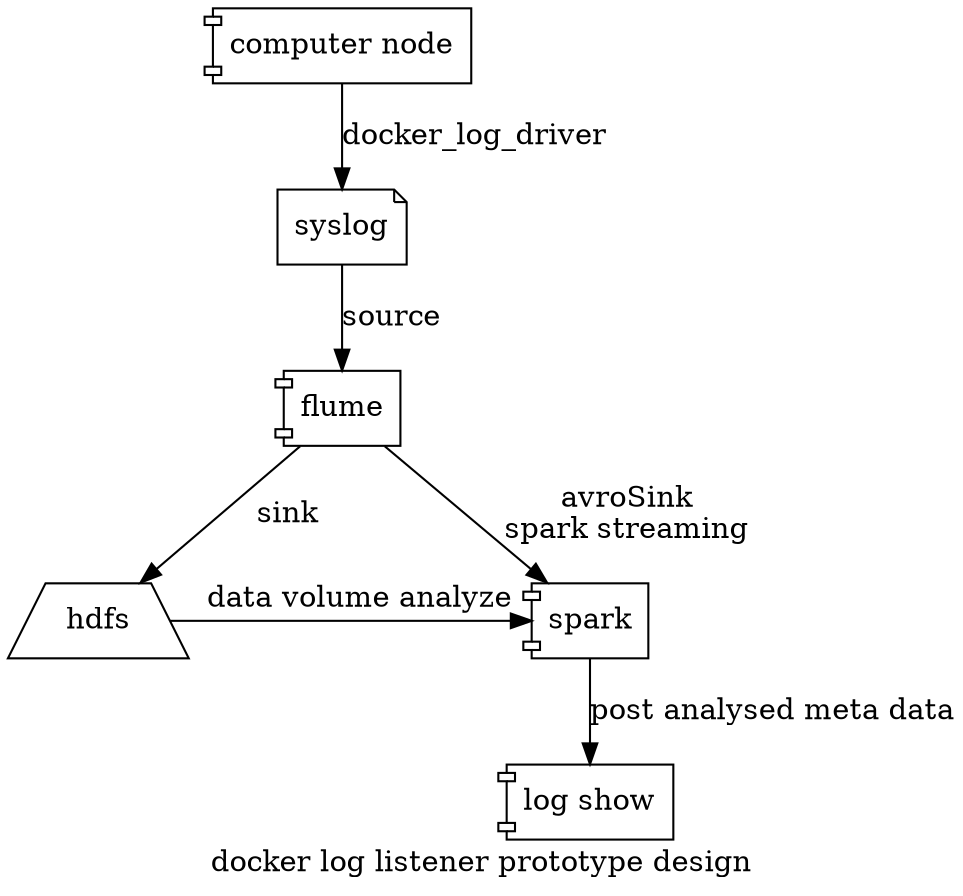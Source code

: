 digraph G {
  label = "docker log listener prototype design"
  cn [label = "computer node" shape = component]
  cn -> sl [label = docker_log_driver]
  sl [label = "syslog" shape = note]

  f [label = "flume" shape = "component"]
  hdfs [shape = trapezium]
  sl -> f [label = "source"]
  f -> hdfs [label = "sink"]

  sp [label = "spark", shape = "component"]
  hdfs -> sp [label = "data volume analyze"]

  ls [label = "log show", shape = "component"]
  sp -> ls [label = "post analysed meta data"]

  {rank = same; hdfs; sp}

  f -> sp [label = "avroSink\nspark streaming"]
}
